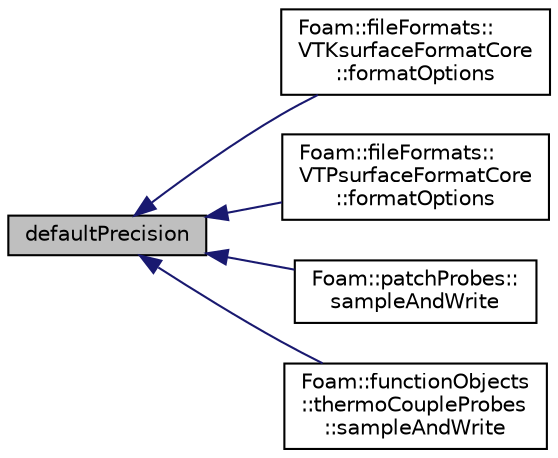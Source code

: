 digraph "defaultPrecision"
{
  bgcolor="transparent";
  edge [fontname="Helvetica",fontsize="10",labelfontname="Helvetica",labelfontsize="10"];
  node [fontname="Helvetica",fontsize="10",shape=record];
  rankdir="LR";
  Node1 [label="defaultPrecision",height=0.2,width=0.4,color="black", fillcolor="grey75", style="filled" fontcolor="black"];
  Node1 -> Node2 [dir="back",color="midnightblue",fontsize="10",style="solid",fontname="Helvetica"];
  Node2 [label="Foam::fileFormats::\lVTKsurfaceFormatCore\l::formatOptions",height=0.2,width=0.4,color="black",URL="$classFoam_1_1fileFormats_1_1VTKsurfaceFormatCore.html#a39d44529ca41198d1f29cb670c5512ff",tooltip="Extract format options (default format LEGACY_ASCII) "];
  Node1 -> Node3 [dir="back",color="midnightblue",fontsize="10",style="solid",fontname="Helvetica"];
  Node3 [label="Foam::fileFormats::\lVTPsurfaceFormatCore\l::formatOptions",height=0.2,width=0.4,color="black",URL="$classFoam_1_1fileFormats_1_1VTPsurfaceFormatCore.html#a714920e5b4a597d114b80d1b3e5b898d",tooltip="Extract format options (default format INLINE_BASE64) "];
  Node1 -> Node4 [dir="back",color="midnightblue",fontsize="10",style="solid",fontname="Helvetica"];
  Node4 [label="Foam::patchProbes::\lsampleAndWrite",height=0.2,width=0.4,color="black",URL="$classFoam_1_1patchProbes.html#aee75b7b48b82c50afcc6d198b3bd47ea",tooltip="Sample and write a particular volume field. "];
  Node1 -> Node5 [dir="back",color="midnightblue",fontsize="10",style="solid",fontname="Helvetica"];
  Node5 [label="Foam::functionObjects\l::thermoCoupleProbes\l::sampleAndWrite",height=0.2,width=0.4,color="black",URL="$classFoam_1_1functionObjects_1_1thermoCoupleProbes.html#aee75b7b48b82c50afcc6d198b3bd47ea",tooltip="Sample and write a particular volume field. "];
}
